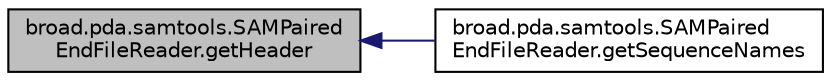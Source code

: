 digraph "broad.pda.samtools.SAMPairedEndFileReader.getHeader"
{
  edge [fontname="Helvetica",fontsize="10",labelfontname="Helvetica",labelfontsize="10"];
  node [fontname="Helvetica",fontsize="10",shape=record];
  rankdir="LR";
  Node1 [label="broad.pda.samtools.SAMPaired\lEndFileReader.getHeader",height=0.2,width=0.4,color="black", fillcolor="grey75", style="filled" fontcolor="black"];
  Node1 -> Node2 [dir="back",color="midnightblue",fontsize="10",style="solid",fontname="Helvetica"];
  Node2 [label="broad.pda.samtools.SAMPaired\lEndFileReader.getSequenceNames",height=0.2,width=0.4,color="black", fillcolor="white", style="filled",URL="$classbroad_1_1pda_1_1samtools_1_1_s_a_m_paired_end_file_reader.html#a1412dc9e8408dcbc581ca071488e53b5"];
}
